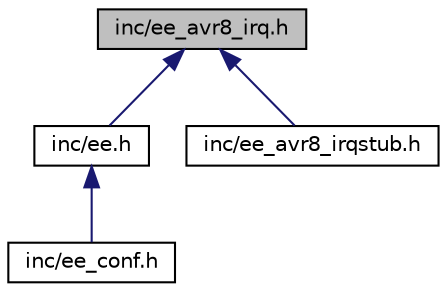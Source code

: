 digraph "inc/ee_avr8_irq.h"
{
 // LATEX_PDF_SIZE
  edge [fontname="Helvetica",fontsize="10",labelfontname="Helvetica",labelfontsize="10"];
  node [fontname="Helvetica",fontsize="10",shape=record];
  Node1 [label="inc/ee_avr8_irq.h",height=0.2,width=0.4,color="black", fillcolor="grey75", style="filled", fontcolor="black",tooltip="AVR8 IRQs."];
  Node1 -> Node2 [dir="back",color="midnightblue",fontsize="10",style="solid",fontname="Helvetica"];
  Node2 [label="inc/ee.h",height=0.2,width=0.4,color="black", fillcolor="white", style="filled",URL="$ee_8h.html",tooltip="Main Collector."];
  Node2 -> Node3 [dir="back",color="midnightblue",fontsize="10",style="solid",fontname="Helvetica"];
  Node3 [label="inc/ee_conf.h",height=0.2,width=0.4,color="black", fillcolor="white", style="filled",URL="$ee__conf_8h.html",tooltip="Main Configuration Collector."];
  Node1 -> Node4 [dir="back",color="midnightblue",fontsize="10",style="solid",fontname="Helvetica"];
  Node4 [label="inc/ee_avr8_irqstub.h",height=0.2,width=0.4,color="black", fillcolor="white", style="filled",URL="$ee__avr8__irqstub_8h.html",tooltip="AVR8 IRQs Internals."];
}
